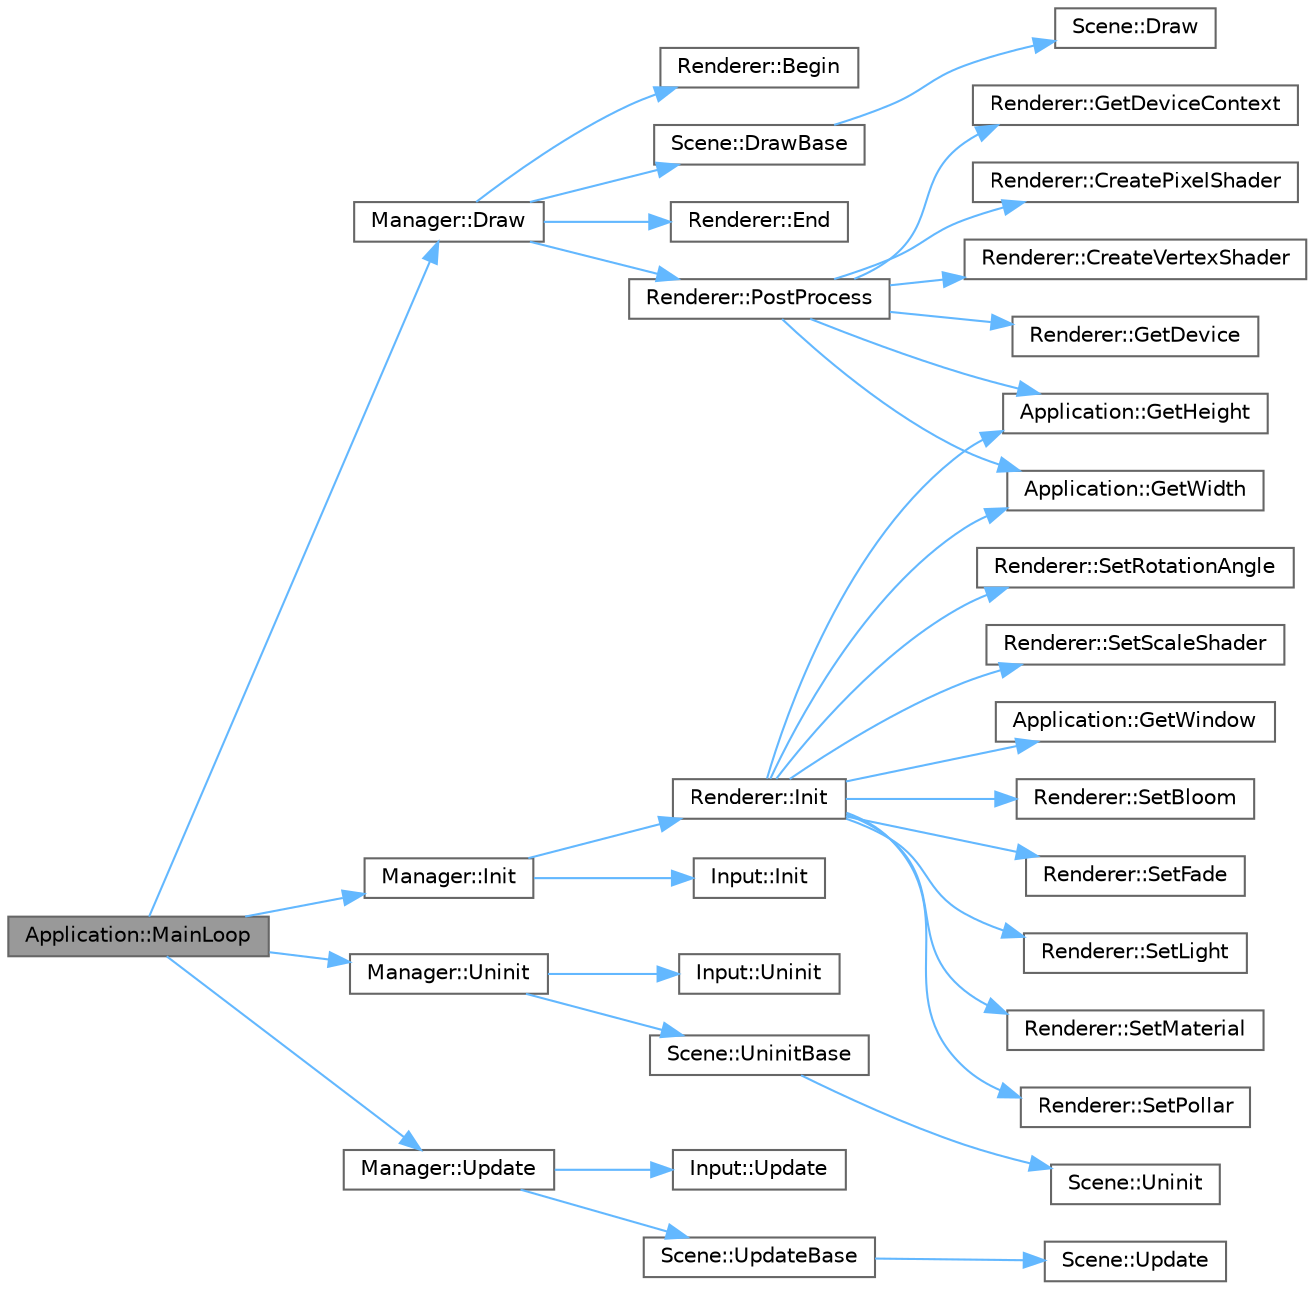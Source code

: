 digraph "Application::MainLoop"
{
 // LATEX_PDF_SIZE
  bgcolor="transparent";
  edge [fontname=Helvetica,fontsize=10,labelfontname=Helvetica,labelfontsize=10];
  node [fontname=Helvetica,fontsize=10,shape=box,height=0.2,width=0.4];
  rankdir="LR";
  Node1 [id="Node000001",label="Application::MainLoop",height=0.2,width=0.4,color="gray40", fillcolor="grey60", style="filled", fontcolor="black",tooltip="メインループを実行します。"];
  Node1 -> Node2 [id="edge34_Node000001_Node000002",color="steelblue1",style="solid",tooltip=" "];
  Node2 [id="Node000002",label="Manager::Draw",height=0.2,width=0.4,color="grey40", fillcolor="white", style="filled",URL="$class_manager.html#a5c1472a79057fbadc61c11bc68d008d4",tooltip="Managerクラスの描画"];
  Node2 -> Node3 [id="edge35_Node000002_Node000003",color="steelblue1",style="solid",tooltip=" "];
  Node3 [id="Node000003",label="Renderer::Begin",height=0.2,width=0.4,color="grey40", fillcolor="white", style="filled",URL="$class_renderer.html#a9917266f1a9d4ef41eaa3bafc589fefc",tooltip="レンダリングの開始"];
  Node2 -> Node4 [id="edge36_Node000002_Node000004",color="steelblue1",style="solid",tooltip=" "];
  Node4 [id="Node000004",label="Scene::DrawBase",height=0.2,width=0.4,color="grey40", fillcolor="white", style="filled",URL="$class_scene.html#afe33b77c15ab8cdf3953bd2d782f7e66",tooltip="シーンの基本描画処理を行います。"];
  Node4 -> Node5 [id="edge37_Node000004_Node000005",color="steelblue1",style="solid",tooltip=" "];
  Node5 [id="Node000005",label="Scene::Draw",height=0.2,width=0.4,color="grey40", fillcolor="white", style="filled",URL="$class_scene.html#ad0000891418e47223a01172bebb031a0",tooltip="シーンの描画処理を行います。"];
  Node2 -> Node6 [id="edge38_Node000002_Node000006",color="steelblue1",style="solid",tooltip=" "];
  Node6 [id="Node000006",label="Renderer::End",height=0.2,width=0.4,color="grey40", fillcolor="white", style="filled",URL="$class_renderer.html#a461d6f05d979b22d5dcba447c525b4b0",tooltip="レンダリングの終了"];
  Node2 -> Node7 [id="edge39_Node000002_Node000007",color="steelblue1",style="solid",tooltip=" "];
  Node7 [id="Node000007",label="Renderer::PostProcess",height=0.2,width=0.4,color="grey40", fillcolor="white", style="filled",URL="$class_renderer.html#ab4dc0d4899a1130b97cb9f2d68362069",tooltip="ポストプロセスを実行"];
  Node7 -> Node8 [id="edge40_Node000007_Node000008",color="steelblue1",style="solid",tooltip=" "];
  Node8 [id="Node000008",label="Renderer::CreatePixelShader",height=0.2,width=0.4,color="grey40", fillcolor="white", style="filled",URL="$class_renderer.html#a08eee6ff7e96f132296b59b36510b658",tooltip="ピクセルシェーダを生成"];
  Node7 -> Node9 [id="edge41_Node000007_Node000009",color="steelblue1",style="solid",tooltip=" "];
  Node9 [id="Node000009",label="Renderer::CreateVertexShader",height=0.2,width=0.4,color="grey40", fillcolor="white", style="filled",URL="$class_renderer.html#a666f866cd6fa6c32b9e70406be8bd10c",tooltip="頂点シェーダを生成"];
  Node7 -> Node10 [id="edge42_Node000007_Node000010",color="steelblue1",style="solid",tooltip=" "];
  Node10 [id="Node000010",label="Renderer::GetDevice",height=0.2,width=0.4,color="grey40", fillcolor="white", style="filled",URL="$class_renderer.html#a8a4db5c7c4741070e75fe73fbd5a97fc",tooltip="デバイスオブジェクトを取得"];
  Node7 -> Node11 [id="edge43_Node000007_Node000011",color="steelblue1",style="solid",tooltip=" "];
  Node11 [id="Node000011",label="Renderer::GetDeviceContext",height=0.2,width=0.4,color="grey40", fillcolor="white", style="filled",URL="$class_renderer.html#ac642f0314dfa500d60c0fe6eae9ef4ef",tooltip="デバイスコンテキストオブジェクトを取得"];
  Node7 -> Node12 [id="edge44_Node000007_Node000012",color="steelblue1",style="solid",tooltip=" "];
  Node12 [id="Node000012",label="Application::GetHeight",height=0.2,width=0.4,color="grey40", fillcolor="white", style="filled",URL="$class_application.html#ae085a9a312a31aef1a977278990d5b75",tooltip="ウィンドウの縦幅を取得します。"];
  Node7 -> Node13 [id="edge45_Node000007_Node000013",color="steelblue1",style="solid",tooltip=" "];
  Node13 [id="Node000013",label="Application::GetWidth",height=0.2,width=0.4,color="grey40", fillcolor="white", style="filled",URL="$class_application.html#ab2494802d94ddf0a8b1d06a87fa978be",tooltip="ウィンドウの横幅を取得します。"];
  Node1 -> Node14 [id="edge46_Node000001_Node000014",color="steelblue1",style="solid",tooltip=" "];
  Node14 [id="Node000014",label="Manager::Init",height=0.2,width=0.4,color="grey40", fillcolor="white", style="filled",URL="$class_manager.html#a6795b28faee7354e5fd14fbf451f1972",tooltip="Managerクラスの初期化"];
  Node14 -> Node15 [id="edge47_Node000014_Node000015",color="steelblue1",style="solid",tooltip=" "];
  Node15 [id="Node000015",label="Input::Init",height=0.2,width=0.4,color="grey40", fillcolor="white", style="filled",URL="$class_input.html#a5197114da7299198826ff7277ee12bff",tooltip="入力管理クラスの初期化"];
  Node14 -> Node16 [id="edge48_Node000014_Node000016",color="steelblue1",style="solid",tooltip=" "];
  Node16 [id="Node000016",label="Renderer::Init",height=0.2,width=0.4,color="grey40", fillcolor="white", style="filled",URL="$class_renderer.html#adba8ec90ad83ef63fdbec75fb6617962",tooltip="レンダラの初期化"];
  Node16 -> Node12 [id="edge49_Node000016_Node000012",color="steelblue1",style="solid",tooltip=" "];
  Node16 -> Node13 [id="edge50_Node000016_Node000013",color="steelblue1",style="solid",tooltip=" "];
  Node16 -> Node17 [id="edge51_Node000016_Node000017",color="steelblue1",style="solid",tooltip=" "];
  Node17 [id="Node000017",label="Application::GetWindow",height=0.2,width=0.4,color="grey40", fillcolor="white", style="filled",URL="$class_application.html#a4405615fab25f11b885965f9da10e67c",tooltip="ウィンドウハンドルを取得します。"];
  Node16 -> Node18 [id="edge52_Node000016_Node000018",color="steelblue1",style="solid",tooltip=" "];
  Node18 [id="Node000018",label="Renderer::SetBloom",height=0.2,width=0.4,color="grey40", fillcolor="white", style="filled",URL="$class_renderer.html#a552e50362ba52ba2458fbef7b371059b",tooltip="ブルーム情報を設定"];
  Node16 -> Node19 [id="edge53_Node000016_Node000019",color="steelblue1",style="solid",tooltip=" "];
  Node19 [id="Node000019",label="Renderer::SetFade",height=0.2,width=0.4,color="grey40", fillcolor="white", style="filled",URL="$class_renderer.html#a851b0f5b65140e5a14486444442a5ae1",tooltip="フェード情報を設定"];
  Node16 -> Node20 [id="edge54_Node000016_Node000020",color="steelblue1",style="solid",tooltip=" "];
  Node20 [id="Node000020",label="Renderer::SetLight",height=0.2,width=0.4,color="grey40", fillcolor="white", style="filled",URL="$class_renderer.html#a5280947836485d67cab32e71ce274296",tooltip="光源情報を設定"];
  Node16 -> Node21 [id="edge55_Node000016_Node000021",color="steelblue1",style="solid",tooltip=" "];
  Node21 [id="Node000021",label="Renderer::SetMaterial",height=0.2,width=0.4,color="grey40", fillcolor="white", style="filled",URL="$class_renderer.html#a31420e0b83fe3ae5106c68c00a7bc1a7",tooltip="マテリアルを設定"];
  Node16 -> Node22 [id="edge56_Node000016_Node000022",color="steelblue1",style="solid",tooltip=" "];
  Node22 [id="Node000022",label="Renderer::SetPollar",height=0.2,width=0.4,color="grey40", fillcolor="white", style="filled",URL="$class_renderer.html#a37bf91b44a6ed121ce66a8530532ada3",tooltip="Pollar（円環ゲージ）情報を設定"];
  Node16 -> Node23 [id="edge57_Node000016_Node000023",color="steelblue1",style="solid",tooltip=" "];
  Node23 [id="Node000023",label="Renderer::SetRotationAngle",height=0.2,width=0.4,color="grey40", fillcolor="white", style="filled",URL="$class_renderer.html#a38b88173e3a9931860dd95ebabbe0c3b",tooltip="回転角度情報を設定"];
  Node16 -> Node24 [id="edge58_Node000016_Node000024",color="steelblue1",style="solid",tooltip=" "];
  Node24 [id="Node000024",label="Renderer::SetScaleShader",height=0.2,width=0.4,color="grey40", fillcolor="white", style="filled",URL="$class_renderer.html#a5f22e7a2c0a799ee751372a5aba5c397",tooltip="スケールシェーダ情報を設定"];
  Node1 -> Node25 [id="edge59_Node000001_Node000025",color="steelblue1",style="solid",tooltip=" "];
  Node25 [id="Node000025",label="Manager::Uninit",height=0.2,width=0.4,color="grey40", fillcolor="white", style="filled",URL="$class_manager.html#a970ac333358a47086c4a019ff254899b",tooltip="Managerクラスの終了処理"];
  Node25 -> Node26 [id="edge60_Node000025_Node000026",color="steelblue1",style="solid",tooltip=" "];
  Node26 [id="Node000026",label="Input::Uninit",height=0.2,width=0.4,color="grey40", fillcolor="white", style="filled",URL="$class_input.html#a45d0296612518611e8722ea34fc1361e",tooltip="入力管理クラスの終了処理"];
  Node25 -> Node27 [id="edge61_Node000025_Node000027",color="steelblue1",style="solid",tooltip=" "];
  Node27 [id="Node000027",label="Scene::UninitBase",height=0.2,width=0.4,color="grey40", fillcolor="white", style="filled",URL="$class_scene.html#a985ff778b088ce97ef2d75645e191ae8",tooltip="シーンの基本終了処理を行います。"];
  Node27 -> Node28 [id="edge62_Node000027_Node000028",color="steelblue1",style="solid",tooltip=" "];
  Node28 [id="Node000028",label="Scene::Uninit",height=0.2,width=0.4,color="grey40", fillcolor="white", style="filled",URL="$class_scene.html#a0c2c93ca2ad7c1ed76466ece9fb1ec45",tooltip="シーンの終了処理を行います。"];
  Node1 -> Node29 [id="edge63_Node000001_Node000029",color="steelblue1",style="solid",tooltip=" "];
  Node29 [id="Node000029",label="Manager::Update",height=0.2,width=0.4,color="grey40", fillcolor="white", style="filled",URL="$class_manager.html#a3df4922c763aeebe6918a00154ec0354",tooltip="Managerクラスの更新"];
  Node29 -> Node30 [id="edge64_Node000029_Node000030",color="steelblue1",style="solid",tooltip=" "];
  Node30 [id="Node000030",label="Input::Update",height=0.2,width=0.4,color="grey40", fillcolor="white", style="filled",URL="$class_input.html#af80dcfde6dbfe39bf3bc0345c75595ce",tooltip="入力情報の更新"];
  Node29 -> Node31 [id="edge65_Node000029_Node000031",color="steelblue1",style="solid",tooltip=" "];
  Node31 [id="Node000031",label="Scene::UpdateBase",height=0.2,width=0.4,color="grey40", fillcolor="white", style="filled",URL="$class_scene.html#ab0de5feb8f80786173dbc24d6e783e18",tooltip="シーンの基本更新処理を行います。"];
  Node31 -> Node32 [id="edge66_Node000031_Node000032",color="steelblue1",style="solid",tooltip=" "];
  Node32 [id="Node000032",label="Scene::Update",height=0.2,width=0.4,color="grey40", fillcolor="white", style="filled",URL="$class_scene.html#a59cd50b7a567af365fd6ecb108896988",tooltip="シーンの更新処理を行います。"];
}
